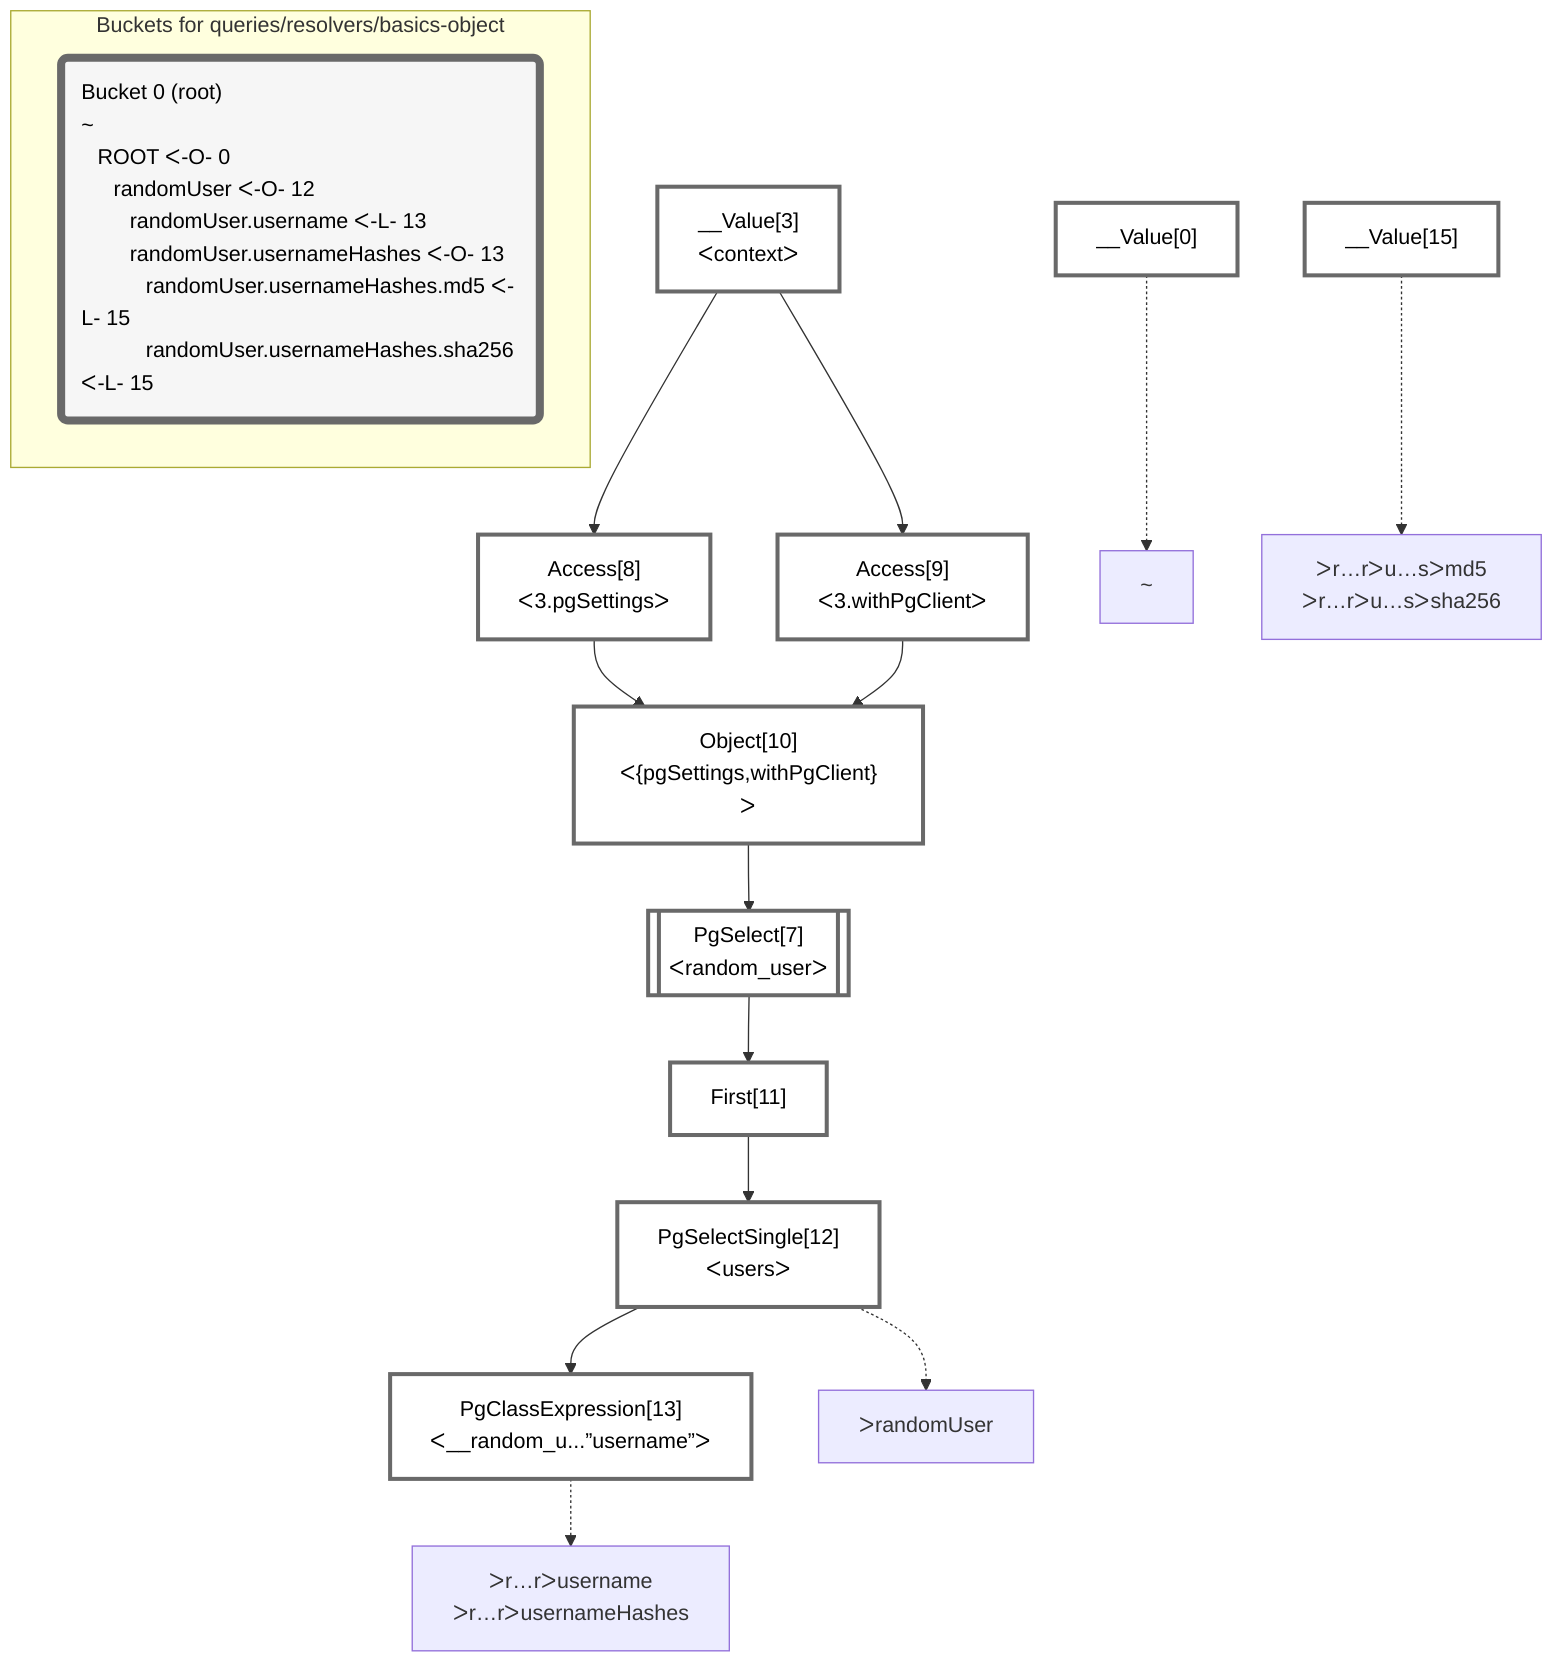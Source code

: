 graph TD
    classDef path fill:#eee,stroke:#000,color:#000
    classDef plan fill:#fff,stroke-width:3px,color:#000
    classDef itemplan fill:#fff,stroke-width:6px,color:#000
    classDef sideeffectplan fill:#f00,stroke-width:6px,color:#000
    classDef bucket fill:#f6f6f6,color:#000,stroke-width:6px,text-align:left


    %% define plans
    __Value0["__Value[0]"]:::plan
    __Value3["__Value[3]<br />ᐸcontextᐳ"]:::plan
    Access8["Access[8]<br />ᐸ3.pgSettingsᐳ"]:::plan
    Access9["Access[9]<br />ᐸ3.withPgClientᐳ"]:::plan
    Object10["Object[10]<br />ᐸ{pgSettings,withPgClient}ᐳ"]:::plan
    PgSelect7[["PgSelect[7]<br />ᐸrandom_userᐳ"]]:::plan
    First11["First[11]"]:::plan
    PgSelectSingle12["PgSelectSingle[12]<br />ᐸusersᐳ"]:::plan
    PgClassExpression13["PgClassExpression[13]<br />ᐸ__random_u...”username”ᐳ"]:::plan
    __Value15["__Value[15]"]:::plan

    %% plan dependencies
    __Value3 --> Access8
    __Value3 --> Access9
    Access8 & Access9 --> Object10
    Object10 --> PgSelect7
    PgSelect7 --> First11
    First11 --> PgSelectSingle12
    PgSelectSingle12 --> PgClassExpression13

    %% plan-to-path relationships
    P0["~"]
    __Value0 -.-> P0
    P12["ᐳrandomUser"]
    PgSelectSingle12 -.-> P12
    P13["ᐳr…rᐳusername<br />ᐳr…rᐳusernameHashes"]
    PgClassExpression13 -.-> P13
    P15["ᐳr…rᐳu…sᐳmd5<br />ᐳr…rᐳu…sᐳsha256"]
    __Value15 -.-> P15

    subgraph "Buckets for queries/resolvers/basics-object"
    Bucket0("Bucket 0 (root)<br />~<br />⠀ROOT ᐸ-O- 0<br />⠀⠀randomUser ᐸ-O- 12<br />⠀⠀⠀randomUser.username ᐸ-L- 13<br />⠀⠀⠀randomUser.usernameHashes ᐸ-O- 13<br />⠀⠀⠀⠀randomUser.usernameHashes.md5 ᐸ-L- 15<br />⠀⠀⠀⠀randomUser.usernameHashes.sha256 ᐸ-L- 15"):::bucket
    classDef bucket0 stroke:#696969
    class Bucket0,__Value0,__Value3,PgSelect7,Access8,Access9,Object10,First11,PgSelectSingle12,PgClassExpression13,__Value15 bucket0
    end